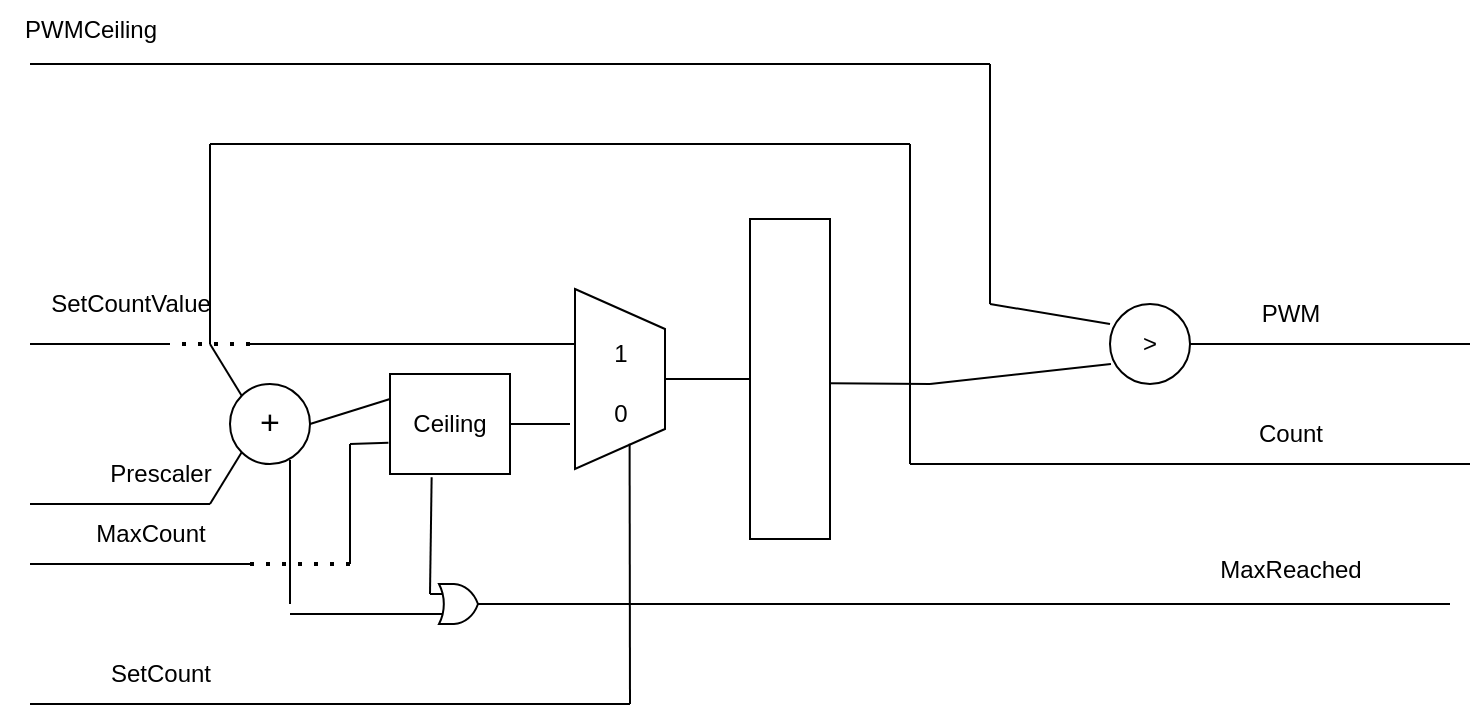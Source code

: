 <mxfile version="26.0.8">
  <diagram name="Page-1" id="Gu_0w_70UD9fGkGpfjfi">
    <mxGraphModel dx="1370" dy="678" grid="1" gridSize="10" guides="1" tooltips="1" connect="1" arrows="1" fold="1" page="1" pageScale="1" pageWidth="850" pageHeight="1100" math="0" shadow="0">
      <root>
        <mxCell id="0" />
        <mxCell id="1" parent="0" />
        <mxCell id="A8te3krxb4AY0igy_g9Q-1" value="" style="rounded=0;whiteSpace=wrap;html=1;" vertex="1" parent="1">
          <mxGeometry x="440" y="197.5" width="40" height="160" as="geometry" />
        </mxCell>
        <mxCell id="A8te3krxb4AY0igy_g9Q-2" value="&lt;font style=&quot;font-size: 17px;&quot;&gt;+&lt;/font&gt;" style="ellipse;whiteSpace=wrap;html=1;" vertex="1" parent="1">
          <mxGeometry x="180" y="280" width="40" height="40" as="geometry" />
        </mxCell>
        <mxCell id="A8te3krxb4AY0igy_g9Q-4" value="" style="shape=trapezoid;perimeter=trapezoidPerimeter;whiteSpace=wrap;html=1;fixedSize=1;rotation=90;" vertex="1" parent="1">
          <mxGeometry x="330" y="255" width="90" height="45" as="geometry" />
        </mxCell>
        <mxCell id="A8te3krxb4AY0igy_g9Q-5" value="1" style="text;html=1;align=center;verticalAlign=middle;resizable=0;points=[];autosize=1;strokeColor=none;fillColor=none;" vertex="1" parent="1">
          <mxGeometry x="360" y="250" width="30" height="30" as="geometry" />
        </mxCell>
        <mxCell id="A8te3krxb4AY0igy_g9Q-6" value="0" style="text;html=1;align=center;verticalAlign=middle;resizable=0;points=[];autosize=1;strokeColor=none;fillColor=none;" vertex="1" parent="1">
          <mxGeometry x="360" y="280" width="30" height="30" as="geometry" />
        </mxCell>
        <mxCell id="A8te3krxb4AY0igy_g9Q-10" value="" style="endArrow=none;html=1;rounded=0;" edge="1" parent="1">
          <mxGeometry width="50" height="50" relative="1" as="geometry">
            <mxPoint x="210" y="318" as="sourcePoint" />
            <mxPoint x="210" y="390" as="targetPoint" />
          </mxGeometry>
        </mxCell>
        <mxCell id="A8te3krxb4AY0igy_g9Q-14" value="" style="endArrow=none;html=1;rounded=0;exitX=0.5;exitY=0;exitDx=0;exitDy=0;entryX=0;entryY=0.5;entryDx=0;entryDy=0;" edge="1" parent="1" source="A8te3krxb4AY0igy_g9Q-4" target="A8te3krxb4AY0igy_g9Q-1">
          <mxGeometry width="50" height="50" relative="1" as="geometry">
            <mxPoint x="280" y="340" as="sourcePoint" />
            <mxPoint x="330" y="290" as="targetPoint" />
          </mxGeometry>
        </mxCell>
        <mxCell id="A8te3krxb4AY0igy_g9Q-15" value="" style="endArrow=none;html=1;rounded=0;entryX=0.66;entryY=0.996;entryDx=0;entryDy=0;entryPerimeter=0;" edge="1" parent="1" target="A8te3krxb4AY0igy_g9Q-6">
          <mxGeometry width="50" height="50" relative="1" as="geometry">
            <mxPoint x="380" y="440" as="sourcePoint" />
            <mxPoint x="320" y="330" as="targetPoint" />
          </mxGeometry>
        </mxCell>
        <mxCell id="A8te3krxb4AY0igy_g9Q-16" value="" style="endArrow=none;html=1;rounded=0;" edge="1" parent="1">
          <mxGeometry width="50" height="50" relative="1" as="geometry">
            <mxPoint x="380" y="440" as="sourcePoint" />
            <mxPoint x="80" y="440" as="targetPoint" />
          </mxGeometry>
        </mxCell>
        <mxCell id="A8te3krxb4AY0igy_g9Q-17" value="" style="endArrow=none;html=1;rounded=0;entryX=0;entryY=1;entryDx=0;entryDy=0;" edge="1" parent="1" target="A8te3krxb4AY0igy_g9Q-2">
          <mxGeometry width="50" height="50" relative="1" as="geometry">
            <mxPoint x="170" y="340" as="sourcePoint" />
            <mxPoint x="300" y="280" as="targetPoint" />
          </mxGeometry>
        </mxCell>
        <mxCell id="A8te3krxb4AY0igy_g9Q-18" value="" style="endArrow=none;html=1;rounded=0;" edge="1" parent="1">
          <mxGeometry width="50" height="50" relative="1" as="geometry">
            <mxPoint x="170" y="340" as="sourcePoint" />
            <mxPoint x="80" y="340" as="targetPoint" />
          </mxGeometry>
        </mxCell>
        <mxCell id="A8te3krxb4AY0igy_g9Q-20" value="" style="endArrow=none;html=1;rounded=0;entryX=0;entryY=0;entryDx=0;entryDy=0;" edge="1" parent="1" target="A8te3krxb4AY0igy_g9Q-2">
          <mxGeometry width="50" height="50" relative="1" as="geometry">
            <mxPoint x="170" y="260" as="sourcePoint" />
            <mxPoint x="196" y="324" as="targetPoint" />
          </mxGeometry>
        </mxCell>
        <mxCell id="A8te3krxb4AY0igy_g9Q-23" value="" style="endArrow=none;html=1;rounded=0;" edge="1" parent="1">
          <mxGeometry width="50" height="50" relative="1" as="geometry">
            <mxPoint x="170" y="260" as="sourcePoint" />
            <mxPoint x="170" y="160" as="targetPoint" />
          </mxGeometry>
        </mxCell>
        <mxCell id="A8te3krxb4AY0igy_g9Q-24" value="" style="endArrow=none;html=1;rounded=0;" edge="1" parent="1">
          <mxGeometry width="50" height="50" relative="1" as="geometry">
            <mxPoint x="170" y="160" as="sourcePoint" />
            <mxPoint x="520" y="160" as="targetPoint" />
          </mxGeometry>
        </mxCell>
        <mxCell id="A8te3krxb4AY0igy_g9Q-25" value="SetCount" style="text;html=1;align=center;verticalAlign=middle;resizable=0;points=[];autosize=1;strokeColor=none;fillColor=none;" vertex="1" parent="1">
          <mxGeometry x="110" y="410" width="70" height="30" as="geometry" />
        </mxCell>
        <mxCell id="A8te3krxb4AY0igy_g9Q-26" value="" style="endArrow=none;html=1;rounded=0;entryX=0.305;entryY=1.01;entryDx=0;entryDy=0;entryPerimeter=0;" edge="1" parent="1" target="A8te3krxb4AY0igy_g9Q-4">
          <mxGeometry width="50" height="50" relative="1" as="geometry">
            <mxPoint x="190" y="260" as="sourcePoint" />
            <mxPoint x="290" y="260" as="targetPoint" />
          </mxGeometry>
        </mxCell>
        <mxCell id="A8te3krxb4AY0igy_g9Q-30" value="Prescaler" style="text;html=1;align=center;verticalAlign=middle;resizable=0;points=[];autosize=1;strokeColor=none;fillColor=none;" vertex="1" parent="1">
          <mxGeometry x="110" y="310" width="70" height="30" as="geometry" />
        </mxCell>
        <mxCell id="A8te3krxb4AY0igy_g9Q-32" value="" style="endArrow=none;dashed=1;html=1;dashPattern=1 3;strokeWidth=2;rounded=0;" edge="1" parent="1">
          <mxGeometry width="50" height="50" relative="1" as="geometry">
            <mxPoint x="190" y="260" as="sourcePoint" />
            <mxPoint x="150" y="260" as="targetPoint" />
          </mxGeometry>
        </mxCell>
        <mxCell id="A8te3krxb4AY0igy_g9Q-33" value="" style="endArrow=none;html=1;rounded=0;" edge="1" parent="1">
          <mxGeometry width="50" height="50" relative="1" as="geometry">
            <mxPoint x="150" y="260" as="sourcePoint" />
            <mxPoint x="80" y="260" as="targetPoint" />
          </mxGeometry>
        </mxCell>
        <mxCell id="A8te3krxb4AY0igy_g9Q-34" value="SetCountValue" style="text;html=1;align=center;verticalAlign=middle;resizable=0;points=[];autosize=1;strokeColor=none;fillColor=none;" vertex="1" parent="1">
          <mxGeometry x="80" y="225" width="100" height="30" as="geometry" />
        </mxCell>
        <mxCell id="A8te3krxb4AY0igy_g9Q-35" value="" style="endArrow=none;html=1;rounded=0;exitX=0.997;exitY=0.513;exitDx=0;exitDy=0;exitPerimeter=0;" edge="1" parent="1" source="A8te3krxb4AY0igy_g9Q-1">
          <mxGeometry width="50" height="50" relative="1" as="geometry">
            <mxPoint x="500" y="290" as="sourcePoint" />
            <mxPoint x="530" y="280" as="targetPoint" />
          </mxGeometry>
        </mxCell>
        <mxCell id="A8te3krxb4AY0igy_g9Q-36" value="" style="endArrow=none;html=1;rounded=0;" edge="1" parent="1">
          <mxGeometry width="50" height="50" relative="1" as="geometry">
            <mxPoint x="520" y="280" as="sourcePoint" />
            <mxPoint x="520" y="160" as="targetPoint" />
          </mxGeometry>
        </mxCell>
        <mxCell id="A8te3krxb4AY0igy_g9Q-38" value="&amp;gt;" style="ellipse;whiteSpace=wrap;html=1;" vertex="1" parent="1">
          <mxGeometry x="620" y="240" width="40" height="40" as="geometry" />
        </mxCell>
        <mxCell id="A8te3krxb4AY0igy_g9Q-39" value="" style="endArrow=none;html=1;rounded=0;" edge="1" parent="1">
          <mxGeometry width="50" height="50" relative="1" as="geometry">
            <mxPoint x="80" y="120" as="sourcePoint" />
            <mxPoint x="560" y="120" as="targetPoint" />
          </mxGeometry>
        </mxCell>
        <mxCell id="A8te3krxb4AY0igy_g9Q-40" value="" style="endArrow=none;html=1;rounded=0;" edge="1" parent="1">
          <mxGeometry width="50" height="50" relative="1" as="geometry">
            <mxPoint x="560" y="240" as="sourcePoint" />
            <mxPoint x="560" y="120" as="targetPoint" />
          </mxGeometry>
        </mxCell>
        <mxCell id="A8te3krxb4AY0igy_g9Q-41" value="PWMCeiling" style="text;html=1;align=center;verticalAlign=middle;resizable=0;points=[];autosize=1;strokeColor=none;fillColor=none;" vertex="1" parent="1">
          <mxGeometry x="65" y="88" width="90" height="30" as="geometry" />
        </mxCell>
        <mxCell id="A8te3krxb4AY0igy_g9Q-42" value="" style="endArrow=none;html=1;rounded=0;exitX=0;exitY=0.25;exitDx=0;exitDy=0;exitPerimeter=0;" edge="1" parent="1" source="A8te3krxb4AY0igy_g9Q-38">
          <mxGeometry width="50" height="50" relative="1" as="geometry">
            <mxPoint x="430" y="350" as="sourcePoint" />
            <mxPoint x="560" y="240" as="targetPoint" />
          </mxGeometry>
        </mxCell>
        <mxCell id="A8te3krxb4AY0igy_g9Q-43" value="" style="endArrow=none;html=1;rounded=0;entryX=0.012;entryY=0.751;entryDx=0;entryDy=0;entryPerimeter=0;" edge="1" parent="1" target="A8te3krxb4AY0igy_g9Q-38">
          <mxGeometry width="50" height="50" relative="1" as="geometry">
            <mxPoint x="530" y="280" as="sourcePoint" />
            <mxPoint x="480" y="300" as="targetPoint" />
          </mxGeometry>
        </mxCell>
        <mxCell id="A8te3krxb4AY0igy_g9Q-44" value="" style="endArrow=none;html=1;rounded=0;exitX=1;exitY=0.5;exitDx=0;exitDy=0;" edge="1" parent="1" source="A8te3krxb4AY0igy_g9Q-38">
          <mxGeometry width="50" height="50" relative="1" as="geometry">
            <mxPoint x="430" y="350" as="sourcePoint" />
            <mxPoint x="800" y="260" as="targetPoint" />
          </mxGeometry>
        </mxCell>
        <mxCell id="A8te3krxb4AY0igy_g9Q-45" value="PWM" style="text;html=1;align=center;verticalAlign=middle;resizable=0;points=[];autosize=1;strokeColor=none;fillColor=none;" vertex="1" parent="1">
          <mxGeometry x="685" y="230" width="50" height="30" as="geometry" />
        </mxCell>
        <mxCell id="A8te3krxb4AY0igy_g9Q-46" value="" style="endArrow=none;html=1;rounded=0;" edge="1" parent="1">
          <mxGeometry width="50" height="50" relative="1" as="geometry">
            <mxPoint x="520" y="320" as="sourcePoint" />
            <mxPoint x="520" y="280" as="targetPoint" />
          </mxGeometry>
        </mxCell>
        <mxCell id="A8te3krxb4AY0igy_g9Q-47" value="" style="endArrow=none;html=1;rounded=0;" edge="1" parent="1">
          <mxGeometry width="50" height="50" relative="1" as="geometry">
            <mxPoint x="520" y="320" as="sourcePoint" />
            <mxPoint x="800" y="320" as="targetPoint" />
          </mxGeometry>
        </mxCell>
        <mxCell id="A8te3krxb4AY0igy_g9Q-48" value="Count" style="text;html=1;align=center;verticalAlign=middle;resizable=0;points=[];autosize=1;strokeColor=none;fillColor=none;" vertex="1" parent="1">
          <mxGeometry x="685" y="290" width="50" height="30" as="geometry" />
        </mxCell>
        <mxCell id="A8te3krxb4AY0igy_g9Q-49" value="MaxReached" style="text;html=1;align=center;verticalAlign=middle;resizable=0;points=[];autosize=1;strokeColor=none;fillColor=none;" vertex="1" parent="1">
          <mxGeometry x="665" y="357.5" width="90" height="30" as="geometry" />
        </mxCell>
        <mxCell id="A8te3krxb4AY0igy_g9Q-50" value="Ceiling" style="rounded=0;whiteSpace=wrap;html=1;" vertex="1" parent="1">
          <mxGeometry x="260" y="275" width="60" height="50" as="geometry" />
        </mxCell>
        <mxCell id="A8te3krxb4AY0igy_g9Q-52" value="" style="endArrow=none;html=1;rounded=0;" edge="1" parent="1">
          <mxGeometry width="50" height="50" relative="1" as="geometry">
            <mxPoint x="80" y="370" as="sourcePoint" />
            <mxPoint x="190" y="370" as="targetPoint" />
          </mxGeometry>
        </mxCell>
        <mxCell id="A8te3krxb4AY0igy_g9Q-53" value="" style="endArrow=none;dashed=1;html=1;dashPattern=1 3;strokeWidth=2;rounded=0;" edge="1" parent="1">
          <mxGeometry width="50" height="50" relative="1" as="geometry">
            <mxPoint x="190" y="370" as="sourcePoint" />
            <mxPoint x="240" y="370" as="targetPoint" />
          </mxGeometry>
        </mxCell>
        <mxCell id="A8te3krxb4AY0igy_g9Q-54" value="" style="endArrow=none;html=1;rounded=0;" edge="1" parent="1">
          <mxGeometry width="50" height="50" relative="1" as="geometry">
            <mxPoint x="240" y="370" as="sourcePoint" />
            <mxPoint x="240" y="310" as="targetPoint" />
          </mxGeometry>
        </mxCell>
        <mxCell id="A8te3krxb4AY0igy_g9Q-55" value="" style="endArrow=none;html=1;rounded=0;entryX=-0.013;entryY=0.688;entryDx=0;entryDy=0;entryPerimeter=0;" edge="1" parent="1" target="A8te3krxb4AY0igy_g9Q-50">
          <mxGeometry width="50" height="50" relative="1" as="geometry">
            <mxPoint x="240" y="310" as="sourcePoint" />
            <mxPoint x="350" y="270" as="targetPoint" />
          </mxGeometry>
        </mxCell>
        <mxCell id="A8te3krxb4AY0igy_g9Q-56" value="" style="endArrow=none;html=1;rounded=0;exitX=1;exitY=0.5;exitDx=0;exitDy=0;entryX=0;entryY=0.25;entryDx=0;entryDy=0;" edge="1" parent="1" source="A8te3krxb4AY0igy_g9Q-2" target="A8te3krxb4AY0igy_g9Q-50">
          <mxGeometry width="50" height="50" relative="1" as="geometry">
            <mxPoint x="300" y="320" as="sourcePoint" />
            <mxPoint x="350" y="270" as="targetPoint" />
          </mxGeometry>
        </mxCell>
        <mxCell id="A8te3krxb4AY0igy_g9Q-57" value="MaxCount" style="text;html=1;align=center;verticalAlign=middle;resizable=0;points=[];autosize=1;strokeColor=none;fillColor=none;" vertex="1" parent="1">
          <mxGeometry x="100" y="340" width="80" height="30" as="geometry" />
        </mxCell>
        <mxCell id="A8te3krxb4AY0igy_g9Q-58" value="" style="endArrow=none;html=1;rounded=0;exitX=1;exitY=0.5;exitDx=0;exitDy=0;" edge="1" parent="1" source="A8te3krxb4AY0igy_g9Q-50">
          <mxGeometry width="50" height="50" relative="1" as="geometry">
            <mxPoint x="280" y="330" as="sourcePoint" />
            <mxPoint x="350" y="300" as="targetPoint" />
          </mxGeometry>
        </mxCell>
        <mxCell id="A8te3krxb4AY0igy_g9Q-59" value="" style="endArrow=none;html=1;rounded=0;exitX=0.347;exitY=1.032;exitDx=0;exitDy=0;exitPerimeter=0;entryX=0;entryY=0.25;entryDx=0;entryDy=0;entryPerimeter=0;" edge="1" parent="1" source="A8te3krxb4AY0igy_g9Q-50" target="A8te3krxb4AY0igy_g9Q-61">
          <mxGeometry width="50" height="50" relative="1" as="geometry">
            <mxPoint x="280" y="330" as="sourcePoint" />
            <mxPoint x="280" y="390" as="targetPoint" />
          </mxGeometry>
        </mxCell>
        <mxCell id="A8te3krxb4AY0igy_g9Q-60" value="" style="endArrow=none;html=1;rounded=0;entryX=0;entryY=0.75;entryDx=0;entryDy=0;entryPerimeter=0;" edge="1" parent="1" target="A8te3krxb4AY0igy_g9Q-61">
          <mxGeometry width="50" height="50" relative="1" as="geometry">
            <mxPoint x="210" y="395" as="sourcePoint" />
            <mxPoint x="280" y="400" as="targetPoint" />
          </mxGeometry>
        </mxCell>
        <mxCell id="A8te3krxb4AY0igy_g9Q-61" value="" style="verticalLabelPosition=bottom;shadow=0;dashed=0;align=center;html=1;verticalAlign=top;shape=mxgraph.electrical.logic_gates.logic_gate;operation=or;" vertex="1" parent="1">
          <mxGeometry x="280" y="380" width="30" height="20" as="geometry" />
        </mxCell>
        <mxCell id="A8te3krxb4AY0igy_g9Q-62" value="" style="endArrow=none;html=1;rounded=0;exitX=1;exitY=0.5;exitDx=0;exitDy=0;exitPerimeter=0;" edge="1" parent="1" source="A8te3krxb4AY0igy_g9Q-61">
          <mxGeometry width="50" height="50" relative="1" as="geometry">
            <mxPoint x="290" y="410" as="sourcePoint" />
            <mxPoint x="790" y="390" as="targetPoint" />
          </mxGeometry>
        </mxCell>
      </root>
    </mxGraphModel>
  </diagram>
</mxfile>
